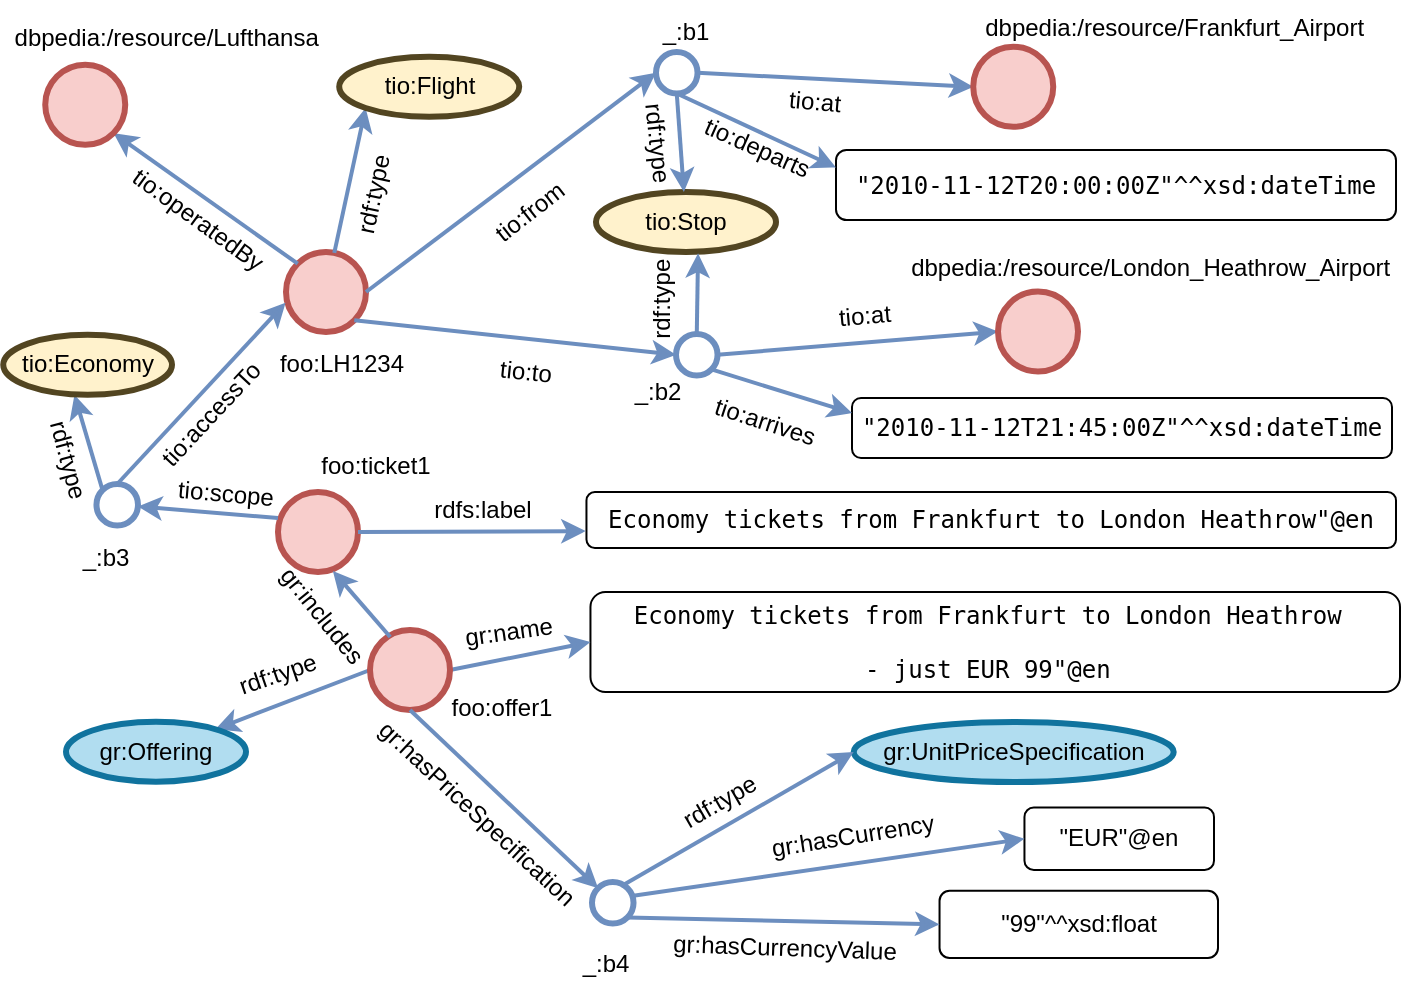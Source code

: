 <mxfile version="20.3.0" type="device"><diagram id="Y75jTk-KJGYCbNqe0n6E" name="Page-1"><mxGraphModel dx="860" dy="1725" grid="1" gridSize="10" guides="1" tooltips="1" connect="1" arrows="1" fold="1" page="1" pageScale="1" pageWidth="827" pageHeight="1169" math="0" shadow="0"><root><mxCell id="0"/><mxCell id="1" parent="0"/><mxCell id="DVhG_GtRtizrIPwF_p6A-2" value="" style="ellipse;whiteSpace=wrap;html=1;aspect=fixed;strokeWidth=3;fillColor=#f8cecc;strokeColor=#b85450;" parent="1" vertex="1"><mxGeometry x="380" y="-270" width="40" height="40" as="geometry"/></mxCell><mxCell id="DVhG_GtRtizrIPwF_p6A-3" value="" style="endArrow=classic;html=1;rounded=0;strokeWidth=2;fillColor=#dae8fc;strokeColor=#6c8ebf;entryX=0;entryY=1;entryDx=0;entryDy=0;" parent="1" source="DVhG_GtRtizrIPwF_p6A-2" target="DVhG_GtRtizrIPwF_p6A-5" edge="1"><mxGeometry width="50" height="50" relative="1" as="geometry"><mxPoint x="450" y="-290" as="sourcePoint"/><mxPoint x="510" y="-320" as="targetPoint"/></mxGeometry></mxCell><mxCell id="DVhG_GtRtizrIPwF_p6A-4" value="foo:&lt;span style=&quot;background-color: initial;&quot;&gt;LH1234&lt;/span&gt;" style="text;html=1;strokeColor=none;fillColor=none;align=center;verticalAlign=middle;whiteSpace=wrap;rounded=0;strokeWidth=3;" parent="1" vertex="1"><mxGeometry x="368" y="-224" width="80" height="20" as="geometry"/></mxCell><mxCell id="DVhG_GtRtizrIPwF_p6A-5" value="tio:Flight" style="ellipse;whiteSpace=wrap;html=1;strokeWidth=3;fillColor=#fff2cc;strokeColor=#524521;" parent="1" vertex="1"><mxGeometry x="406.61" y="-367.61" width="90" height="30" as="geometry"/></mxCell><mxCell id="DVhG_GtRtizrIPwF_p6A-7" value="rdf:type" style="text;html=1;strokeColor=none;fillColor=none;align=center;verticalAlign=middle;whiteSpace=wrap;rounded=0;strokeWidth=3;rotation=282;" parent="1" vertex="1"><mxGeometry x="384" y="-309" width="80" height="20" as="geometry"/></mxCell><mxCell id="DVhG_GtRtizrIPwF_p6A-8" value="" style="endArrow=classic;html=1;rounded=0;strokeWidth=2;fillColor=#dae8fc;strokeColor=#6c8ebf;entryX=0;entryY=0.5;entryDx=0;entryDy=0;exitX=1;exitY=0.5;exitDx=0;exitDy=0;" parent="1" source="DVhG_GtRtizrIPwF_p6A-2" target="DVhG_GtRtizrIPwF_p6A-11" edge="1"><mxGeometry width="50" height="50" relative="1" as="geometry"><mxPoint x="485.509" y="-229.996" as="sourcePoint"/><mxPoint x="590" y="-280.77" as="targetPoint"/></mxGeometry></mxCell><mxCell id="DVhG_GtRtizrIPwF_p6A-9" value="tio:Stop" style="ellipse;whiteSpace=wrap;html=1;strokeWidth=3;fillColor=#fff2cc;strokeColor=#524521;" parent="1" vertex="1"><mxGeometry x="535" y="-300" width="90" height="30" as="geometry"/></mxCell><mxCell id="DVhG_GtRtizrIPwF_p6A-10" value="tio:from" style="text;html=1;strokeColor=none;fillColor=none;align=center;verticalAlign=middle;whiteSpace=wrap;rounded=0;strokeWidth=3;rotation=322;" parent="1" vertex="1"><mxGeometry x="462" y="-300" width="80" height="20" as="geometry"/></mxCell><mxCell id="DVhG_GtRtizrIPwF_p6A-11" value="" style="ellipse;whiteSpace=wrap;html=1;aspect=fixed;strokeWidth=3;fillColor=#FFFFFF;strokeColor=#6c8ebf;" parent="1" vertex="1"><mxGeometry x="565" y="-370.0" width="20.77" height="20.77" as="geometry"/></mxCell><mxCell id="DVhG_GtRtizrIPwF_p6A-12" value="" style="endArrow=classic;html=1;rounded=0;strokeWidth=2;fillColor=#dae8fc;strokeColor=#6c8ebf;entryX=0.567;entryY=1.022;entryDx=0;entryDy=0;entryPerimeter=0;exitX=0.5;exitY=0;exitDx=0;exitDy=0;" parent="1" source="DVhG_GtRtizrIPwF_p6A-22" target="DVhG_GtRtizrIPwF_p6A-9" edge="1"><mxGeometry width="50" height="50" relative="1" as="geometry"><mxPoint x="390.509" y="-259.226" as="sourcePoint"/><mxPoint x="417.942" y="-354.473" as="targetPoint"/></mxGeometry></mxCell><mxCell id="DVhG_GtRtizrIPwF_p6A-15" value="" style="endArrow=classic;html=1;rounded=0;strokeWidth=2;fillColor=#dae8fc;strokeColor=#6c8ebf;exitX=1;exitY=0.5;exitDx=0;exitDy=0;entryX=0;entryY=0.5;entryDx=0;entryDy=0;" parent="1" source="DVhG_GtRtizrIPwF_p6A-11" target="kgs-ZW7h0xtaaqZFNqx9-1" edge="1"><mxGeometry width="50" height="50" relative="1" as="geometry"><mxPoint x="405" y="-240" as="sourcePoint"/><mxPoint x="665" y="-340" as="targetPoint"/></mxGeometry></mxCell><mxCell id="DVhG_GtRtizrIPwF_p6A-19" value="tio:at" style="text;html=1;strokeColor=none;fillColor=none;align=center;verticalAlign=middle;whiteSpace=wrap;rounded=0;strokeWidth=3;rotation=5;" parent="1" vertex="1"><mxGeometry x="614.77" y="-354.61" width="59.23" height="20" as="geometry"/></mxCell><mxCell id="DVhG_GtRtizrIPwF_p6A-20" value="" style="endArrow=classic;html=1;rounded=0;strokeWidth=2;fillColor=#dae8fc;strokeColor=#6c8ebf;entryX=0;entryY=0.5;entryDx=0;entryDy=0;exitX=1;exitY=1;exitDx=0;exitDy=0;" parent="1" source="DVhG_GtRtizrIPwF_p6A-2" target="DVhG_GtRtizrIPwF_p6A-22" edge="1"><mxGeometry width="50" height="50" relative="1" as="geometry"><mxPoint x="430" y="-109" as="sourcePoint"/><mxPoint x="600" y="-139.77" as="targetPoint"/></mxGeometry></mxCell><mxCell id="DVhG_GtRtizrIPwF_p6A-21" value="tio:to" style="text;html=1;strokeColor=none;fillColor=none;align=center;verticalAlign=middle;whiteSpace=wrap;rounded=0;strokeWidth=3;rotation=6;" parent="1" vertex="1"><mxGeometry x="460" y="-220" width="80" height="20" as="geometry"/></mxCell><mxCell id="DVhG_GtRtizrIPwF_p6A-22" value="" style="ellipse;whiteSpace=wrap;html=1;aspect=fixed;strokeWidth=3;fillColor=#FFFFFF;strokeColor=#6c8ebf;" parent="1" vertex="1"><mxGeometry x="575" y="-229.0" width="20.77" height="20.77" as="geometry"/></mxCell><mxCell id="DVhG_GtRtizrIPwF_p6A-23" value="rdf:type" style="text;html=1;strokeColor=none;fillColor=none;align=center;verticalAlign=middle;whiteSpace=wrap;rounded=0;strokeWidth=3;rotation=-90;" parent="1" vertex="1"><mxGeometry x="546" y="-256.61" width="45" height="20" as="geometry"/></mxCell><mxCell id="DVhG_GtRtizrIPwF_p6A-25" value="tio:at" style="text;html=1;strokeColor=none;fillColor=none;align=center;verticalAlign=middle;whiteSpace=wrap;rounded=0;strokeWidth=3;rotation=355;" parent="1" vertex="1"><mxGeometry x="640" y="-247.61" width="59.23" height="20" as="geometry"/></mxCell><mxCell id="DVhG_GtRtizrIPwF_p6A-27" value="" style="endArrow=classic;html=1;rounded=0;strokeWidth=2;fillColor=#dae8fc;strokeColor=#6c8ebf;exitX=1;exitY=0.5;exitDx=0;exitDy=0;entryX=0;entryY=0.5;entryDx=0;entryDy=0;" parent="1" source="DVhG_GtRtizrIPwF_p6A-22" target="kgs-ZW7h0xtaaqZFNqx9-3" edge="1"><mxGeometry width="50" height="50" relative="1" as="geometry"><mxPoint x="595.77" y="-249.615" as="sourcePoint"/><mxPoint x="665" y="-249.61" as="targetPoint"/></mxGeometry></mxCell><mxCell id="DVhG_GtRtizrIPwF_p6A-29" value="&lt;pre&gt;&quot;2010-11-12T20:00:00Z&quot;^^xsd:dateTime&lt;/pre&gt;" style="rounded=1;whiteSpace=wrap;html=1;strokeColor=#000000;strokeWidth=1;fontColor=#000000;fillColor=#FFFFFF;" parent="1" vertex="1"><mxGeometry x="655" y="-321" width="280" height="35" as="geometry"/></mxCell><mxCell id="DVhG_GtRtizrIPwF_p6A-31" value="tio:departs" style="text;html=1;strokeColor=none;fillColor=none;align=center;verticalAlign=middle;whiteSpace=wrap;rounded=0;strokeWidth=3;rotation=24;" parent="1" vertex="1"><mxGeometry x="585.77" y="-331.61" width="59.23" height="20" as="geometry"/></mxCell><mxCell id="DVhG_GtRtizrIPwF_p6A-32" value="" style="endArrow=classic;html=1;rounded=0;strokeWidth=2;fillColor=#dae8fc;strokeColor=#6c8ebf;exitX=0.5;exitY=1;exitDx=0;exitDy=0;entryX=0;entryY=0.25;entryDx=0;entryDy=0;" parent="1" target="DVhG_GtRtizrIPwF_p6A-29" edge="1"><mxGeometry width="50" height="50" relative="1" as="geometry"><mxPoint x="575.385" y="-349.23" as="sourcePoint"/><mxPoint x="655" y="-320" as="targetPoint"/></mxGeometry></mxCell><mxCell id="DVhG_GtRtizrIPwF_p6A-33" value="" style="endArrow=classic;html=1;rounded=0;strokeWidth=2;fillColor=#dae8fc;strokeColor=#6c8ebf;exitX=0.5;exitY=1;exitDx=0;exitDy=0;" parent="1" source="DVhG_GtRtizrIPwF_p6A-11" target="DVhG_GtRtizrIPwF_p6A-9" edge="1"><mxGeometry width="50" height="50" relative="1" as="geometry"><mxPoint x="595.385" y="-219" as="sourcePoint"/><mxPoint x="596.03" y="-259.34" as="targetPoint"/></mxGeometry></mxCell><mxCell id="DVhG_GtRtizrIPwF_p6A-34" value="&lt;pre&gt;&quot;2010-11-12T21:45:00Z&quot;^^xsd:dateTime&lt;/pre&gt;" style="rounded=1;whiteSpace=wrap;html=1;strokeColor=#000000;strokeWidth=1;fontColor=#000000;fillColor=#FFFFFF;" parent="1" vertex="1"><mxGeometry x="663" y="-197" width="270" height="30" as="geometry"/></mxCell><mxCell id="DVhG_GtRtizrIPwF_p6A-35" value="tio:arrives" style="text;html=1;strokeColor=none;fillColor=none;align=center;verticalAlign=middle;whiteSpace=wrap;rounded=0;strokeWidth=3;rotation=18;" parent="1" vertex="1"><mxGeometry x="589.77" y="-194.61" width="59.23" height="20" as="geometry"/></mxCell><mxCell id="DVhG_GtRtizrIPwF_p6A-36" value="" style="endArrow=classic;html=1;rounded=0;strokeWidth=2;fillColor=#dae8fc;strokeColor=#6c8ebf;entryX=0;entryY=0.25;entryDx=0;entryDy=0;exitX=1;exitY=1;exitDx=0;exitDy=0;" parent="1" source="DVhG_GtRtizrIPwF_p6A-22" target="DVhG_GtRtizrIPwF_p6A-34" edge="1"><mxGeometry width="50" height="50" relative="1" as="geometry"><mxPoint x="595.385" y="-219" as="sourcePoint"/><mxPoint x="596.03" y="-259.34" as="targetPoint"/></mxGeometry></mxCell><mxCell id="DVhG_GtRtizrIPwF_p6A-37" value="rdf:type" style="text;html=1;strokeColor=none;fillColor=none;align=center;verticalAlign=middle;whiteSpace=wrap;rounded=0;strokeWidth=3;rotation=84;" parent="1" vertex="1"><mxGeometry x="542.77" y="-334.61" width="45" height="20" as="geometry"/></mxCell><mxCell id="DVhG_GtRtizrIPwF_p6A-38" value="" style="endArrow=classic;html=1;rounded=0;strokeWidth=2;fillColor=#dae8fc;strokeColor=#6c8ebf;exitX=0;exitY=0;exitDx=0;exitDy=0;entryX=1;entryY=1;entryDx=0;entryDy=0;" parent="1" source="DVhG_GtRtizrIPwF_p6A-2" target="aLuQK2PWUR2nA1JNxNsg-1" edge="1"><mxGeometry width="50" height="50" relative="1" as="geometry"><mxPoint x="430" y="-240" as="sourcePoint"/><mxPoint x="300" y="-340" as="targetPoint"/></mxGeometry></mxCell><mxCell id="DVhG_GtRtizrIPwF_p6A-40" value="tio:operatedBy" style="text;html=1;strokeColor=none;fillColor=none;align=center;verticalAlign=middle;whiteSpace=wrap;rounded=0;strokeWidth=3;rotation=36;" parent="1" vertex="1"><mxGeometry x="296" y="-296" width="80" height="20" as="geometry"/></mxCell><mxCell id="DVhG_GtRtizrIPwF_p6A-43" value="" style="ellipse;whiteSpace=wrap;html=1;aspect=fixed;strokeWidth=3;fillColor=#f8cecc;strokeColor=#b85450;" parent="1" vertex="1"><mxGeometry x="376" y="-150" width="40" height="40" as="geometry"/></mxCell><mxCell id="DVhG_GtRtizrIPwF_p6A-44" value="foo:ticket1" style="text;html=1;strokeColor=none;fillColor=none;align=center;verticalAlign=middle;whiteSpace=wrap;rounded=0;strokeWidth=3;" parent="1" vertex="1"><mxGeometry x="385" y="-173" width="80" height="20" as="geometry"/></mxCell><mxCell id="DVhG_GtRtizrIPwF_p6A-45" value="&lt;pre&gt;Economy tickets from Frankfurt to London Heathrow&quot;@en&lt;/pre&gt;" style="rounded=1;whiteSpace=wrap;html=1;strokeColor=#000000;strokeWidth=1;fontColor=#000000;fillColor=#FFFFFF;" parent="1" vertex="1"><mxGeometry x="530.23" y="-150" width="404.77" height="28" as="geometry"/></mxCell><mxCell id="DVhG_GtRtizrIPwF_p6A-46" value="rdfs:label" style="text;html=1;strokeColor=none;fillColor=none;align=center;verticalAlign=middle;whiteSpace=wrap;rounded=0;strokeWidth=3;rotation=0;" parent="1" vertex="1"><mxGeometry x="449" y="-151" width="59.23" height="20" as="geometry"/></mxCell><mxCell id="DVhG_GtRtizrIPwF_p6A-47" value="" style="endArrow=classic;html=1;rounded=0;strokeWidth=2;fillColor=#dae8fc;strokeColor=#6c8ebf;entryX=-0.001;entryY=0.698;entryDx=0;entryDy=0;entryPerimeter=0;" parent="1" source="DVhG_GtRtizrIPwF_p6A-43" target="DVhG_GtRtizrIPwF_p6A-45" edge="1"><mxGeometry width="50" height="50" relative="1" as="geometry"><mxPoint x="482.958" y="-148.002" as="sourcePoint"/><mxPoint x="550" y="-124" as="targetPoint"/></mxGeometry></mxCell><mxCell id="DVhG_GtRtizrIPwF_p6A-49" value="" style="endArrow=classic;html=1;rounded=0;strokeWidth=2;fillColor=#dae8fc;strokeColor=#6c8ebf;exitX=0;exitY=0.325;exitDx=0;exitDy=0;exitPerimeter=0;" parent="1" source="DVhG_GtRtizrIPwF_p6A-43" target="DVhG_GtRtizrIPwF_p6A-51" edge="1"><mxGeometry width="50" height="50" relative="1" as="geometry"><mxPoint x="365.858" y="-139.142" as="sourcePoint"/><mxPoint x="290" y="-135" as="targetPoint"/></mxGeometry></mxCell><mxCell id="DVhG_GtRtizrIPwF_p6A-50" value="tio:scope" style="text;html=1;strokeColor=none;fillColor=none;align=center;verticalAlign=middle;whiteSpace=wrap;rounded=0;strokeWidth=3;rotation=5;" parent="1" vertex="1"><mxGeometry x="320" y="-159" width="60" height="20" as="geometry"/></mxCell><mxCell id="DVhG_GtRtizrIPwF_p6A-51" value="" style="ellipse;whiteSpace=wrap;html=1;aspect=fixed;strokeWidth=3;fillColor=#FFFFFF;strokeColor=#6c8ebf;" parent="1" vertex="1"><mxGeometry x="285.23" y="-154.0" width="20.77" height="20.77" as="geometry"/></mxCell><mxCell id="DVhG_GtRtizrIPwF_p6A-52" value="" style="endArrow=classic;html=1;rounded=0;strokeWidth=2;fillColor=#dae8fc;strokeColor=#6c8ebf;exitX=0.5;exitY=0;exitDx=0;exitDy=0;entryX=-0.006;entryY=0.635;entryDx=0;entryDy=0;entryPerimeter=0;" parent="1" source="DVhG_GtRtizrIPwF_p6A-51" target="DVhG_GtRtizrIPwF_p6A-2" edge="1"><mxGeometry width="50" height="50" relative="1" as="geometry"><mxPoint x="390" y="-100" as="sourcePoint"/><mxPoint x="309.997" y="-102.36" as="targetPoint"/></mxGeometry></mxCell><mxCell id="DVhG_GtRtizrIPwF_p6A-53" value="tio:accessTo" style="text;html=1;strokeColor=none;fillColor=none;align=center;verticalAlign=middle;whiteSpace=wrap;rounded=0;strokeWidth=3;rotation=313;" parent="1" vertex="1"><mxGeometry x="313" y="-198.61" width="60" height="20" as="geometry"/></mxCell><mxCell id="DVhG_GtRtizrIPwF_p6A-54" value="" style="endArrow=classic;html=1;rounded=0;strokeWidth=2;fillColor=#dae8fc;strokeColor=#6c8ebf;exitX=0;exitY=0.5;exitDx=0;exitDy=0;" parent="1" source="DVhG_GtRtizrIPwF_p6A-59" target="DVhG_GtRtizrIPwF_p6A-55" edge="1"><mxGeometry width="50" height="50" relative="1" as="geometry"><mxPoint x="390" y="-115" as="sourcePoint"/><mxPoint x="340" y="-65" as="targetPoint"/></mxGeometry></mxCell><mxCell id="DVhG_GtRtizrIPwF_p6A-55" value="gr:Offering" style="ellipse;whiteSpace=wrap;html=1;strokeWidth=3;fillColor=#b1ddf0;strokeColor=#10739e;" parent="1" vertex="1"><mxGeometry x="270" y="-35.14" width="90" height="30" as="geometry"/></mxCell><mxCell id="DVhG_GtRtizrIPwF_p6A-56" value="&lt;pre&gt;Economy tickets from Frankfurt to London Heathrow &lt;/pre&gt;&lt;pre&gt;- just EUR 99&quot;@en &lt;/pre&gt;" style="rounded=1;whiteSpace=wrap;html=1;strokeColor=#000000;strokeWidth=1;fontColor=#000000;fillColor=#FFFFFF;" parent="1" vertex="1"><mxGeometry x="532.23" y="-100" width="404.77" height="50" as="geometry"/></mxCell><mxCell id="DVhG_GtRtizrIPwF_p6A-57" value="gr:name" style="text;html=1;strokeColor=none;fillColor=none;align=center;verticalAlign=middle;whiteSpace=wrap;rounded=0;strokeWidth=3;rotation=352;" parent="1" vertex="1"><mxGeometry x="462" y="-90.0" width="59.23" height="20" as="geometry"/></mxCell><mxCell id="DVhG_GtRtizrIPwF_p6A-58" value="" style="endArrow=classic;html=1;rounded=0;strokeWidth=2;fillColor=#dae8fc;strokeColor=#6c8ebf;entryX=0;entryY=0.5;entryDx=0;entryDy=0;exitX=1;exitY=0.5;exitDx=0;exitDy=0;" parent="1" source="DVhG_GtRtizrIPwF_p6A-59" target="DVhG_GtRtizrIPwF_p6A-56" edge="1"><mxGeometry width="50" height="50" relative="1" as="geometry"><mxPoint x="419.999" y="-58.809" as="sourcePoint"/><mxPoint x="486.26" y="-127.07" as="targetPoint"/></mxGeometry></mxCell><mxCell id="DVhG_GtRtizrIPwF_p6A-59" value="" style="ellipse;whiteSpace=wrap;html=1;aspect=fixed;strokeWidth=3;fillColor=#f8cecc;strokeColor=#b85450;" parent="1" vertex="1"><mxGeometry x="422" y="-81" width="40" height="40" as="geometry"/></mxCell><mxCell id="DVhG_GtRtizrIPwF_p6A-60" value="foo:offer1" style="text;html=1;strokeColor=none;fillColor=none;align=center;verticalAlign=middle;whiteSpace=wrap;rounded=0;strokeWidth=3;" parent="1" vertex="1"><mxGeometry x="447.62" y="-51.69" width="80" height="20" as="geometry"/></mxCell><mxCell id="DVhG_GtRtizrIPwF_p6A-61" style="edgeStyle=orthogonalEdgeStyle;rounded=0;orthogonalLoop=1;jettySize=auto;html=1;exitX=0.5;exitY=1;exitDx=0;exitDy=0;strokeWidth=2;fontColor=#000000;" parent="1" edge="1"><mxGeometry relative="1" as="geometry"><mxPoint x="533.39" y="-43" as="sourcePoint"/><mxPoint x="533.39" y="-43" as="targetPoint"/></mxGeometry></mxCell><mxCell id="DVhG_GtRtizrIPwF_p6A-63" value="" style="endArrow=classic;html=1;rounded=0;strokeWidth=2;fillColor=#dae8fc;strokeColor=#6c8ebf;exitX=0.253;exitY=0.087;exitDx=0;exitDy=0;entryX=0.686;entryY=0.986;entryDx=0;entryDy=0;exitPerimeter=0;entryPerimeter=0;" parent="1" source="DVhG_GtRtizrIPwF_p6A-59" target="DVhG_GtRtizrIPwF_p6A-43" edge="1"><mxGeometry width="50" height="50" relative="1" as="geometry"><mxPoint x="390" y="-40" as="sourcePoint"/><mxPoint x="410" y="-110" as="targetPoint"/></mxGeometry></mxCell><mxCell id="DVhG_GtRtizrIPwF_p6A-64" value="gr:includes" style="text;html=1;strokeColor=none;fillColor=none;align=center;verticalAlign=middle;whiteSpace=wrap;rounded=0;strokeWidth=3;rotation=51;" parent="1" vertex="1"><mxGeometry x="368" y="-98" width="60" height="20" as="geometry"/></mxCell><mxCell id="DVhG_GtRtizrIPwF_p6A-65" value="" style="endArrow=classic;html=1;rounded=0;strokeWidth=2;fillColor=#dae8fc;strokeColor=#6c8ebf;entryX=0.422;entryY=1;entryDx=0;entryDy=0;exitX=0;exitY=0;exitDx=0;exitDy=0;entryPerimeter=0;" parent="1" source="DVhG_GtRtizrIPwF_p6A-51" target="DVhG_GtRtizrIPwF_p6A-66" edge="1"><mxGeometry width="50" height="50" relative="1" as="geometry"><mxPoint x="195.561" y="-137.821" as="sourcePoint"/><mxPoint x="300" y="-188.61" as="targetPoint"/></mxGeometry></mxCell><mxCell id="DVhG_GtRtizrIPwF_p6A-66" value="tio:Economy" style="ellipse;whiteSpace=wrap;html=1;strokeWidth=3;fillColor=#fff2cc;strokeColor=#524521;" parent="1" vertex="1"><mxGeometry x="238.62" y="-228.61" width="84.38" height="30" as="geometry"/></mxCell><mxCell id="DVhG_GtRtizrIPwF_p6A-67" value="rdf:type" style="text;html=1;strokeColor=none;fillColor=none;align=center;verticalAlign=middle;whiteSpace=wrap;rounded=0;strokeWidth=3;rotation=341;" parent="1" vertex="1"><mxGeometry x="346.22" y="-63.31" width="60.39" height="8.61" as="geometry"/></mxCell><mxCell id="DVhG_GtRtizrIPwF_p6A-69" value="_:b3" style="text;html=1;strokeColor=none;fillColor=none;align=center;verticalAlign=middle;whiteSpace=wrap;rounded=0;strokeWidth=3;rotation=0;" parent="1" vertex="1"><mxGeometry x="259.62" y="-127" width="60" height="20" as="geometry"/></mxCell><mxCell id="DVhG_GtRtizrIPwF_p6A-71" value="_:b1" style="text;html=1;strokeColor=none;fillColor=none;align=center;verticalAlign=middle;whiteSpace=wrap;rounded=0;strokeWidth=3;rotation=0;" parent="1" vertex="1"><mxGeometry x="550" y="-390" width="60" height="20" as="geometry"/></mxCell><mxCell id="DVhG_GtRtizrIPwF_p6A-72" value="_:b2" style="text;html=1;strokeColor=none;fillColor=none;align=center;verticalAlign=middle;whiteSpace=wrap;rounded=0;strokeWidth=3;rotation=0;" parent="1" vertex="1"><mxGeometry x="535.77" y="-209.61" width="60" height="20" as="geometry"/></mxCell><mxCell id="DVhG_GtRtizrIPwF_p6A-73" value="" style="endArrow=classic;html=1;rounded=0;strokeWidth=2;fillColor=#dae8fc;strokeColor=#6c8ebf;exitX=0.5;exitY=1;exitDx=0;exitDy=0;entryX=0;entryY=0;entryDx=0;entryDy=0;" parent="1" source="DVhG_GtRtizrIPwF_p6A-59" target="DVhG_GtRtizrIPwF_p6A-75" edge="1"><mxGeometry width="50" height="50" relative="1" as="geometry"><mxPoint x="440" y="-40" as="sourcePoint"/><mxPoint x="480" y="60" as="targetPoint"/></mxGeometry></mxCell><mxCell id="DVhG_GtRtizrIPwF_p6A-75" value="" style="ellipse;whiteSpace=wrap;html=1;aspect=fixed;strokeWidth=3;fillColor=#FFFFFF;strokeColor=#6c8ebf;" parent="1" vertex="1"><mxGeometry x="533" y="45.0" width="20.77" height="20.77" as="geometry"/></mxCell><mxCell id="DVhG_GtRtizrIPwF_p6A-76" value="gr:hasPriceSpecification" style="text;html=1;strokeColor=none;fillColor=none;align=center;verticalAlign=middle;whiteSpace=wrap;rounded=0;strokeWidth=3;rotation=43;" parent="1" vertex="1"><mxGeometry x="446" y="1.0" width="59.23" height="20" as="geometry"/></mxCell><mxCell id="DVhG_GtRtizrIPwF_p6A-78" value="_:b4" style="text;html=1;strokeColor=none;fillColor=none;align=center;verticalAlign=middle;whiteSpace=wrap;rounded=0;strokeWidth=3;rotation=0;" parent="1" vertex="1"><mxGeometry x="510.39" y="76.0" width="60" height="20" as="geometry"/></mxCell><mxCell id="DVhG_GtRtizrIPwF_p6A-80" value="&lt;pre&gt;&lt;span style=&quot;font-family: Helvetica; text-align: left;&quot;&gt;&quot;EUR&quot;@en&lt;/span&gt;&lt;br&gt;&lt;/pre&gt;" style="rounded=1;whiteSpace=wrap;html=1;strokeColor=#000000;strokeWidth=1;fontColor=#000000;fillColor=#FFFFFF;" parent="1" vertex="1"><mxGeometry x="749.23" y="7.77" width="94.77" height="31.23" as="geometry"/></mxCell><mxCell id="DVhG_GtRtizrIPwF_p6A-81" value="gr:hasCurrency" style="text;html=1;strokeColor=none;fillColor=none;align=center;verticalAlign=middle;whiteSpace=wrap;rounded=0;strokeWidth=3;rotation=351;" parent="1" vertex="1"><mxGeometry x="634" y="12.0" width="59.23" height="20" as="geometry"/></mxCell><mxCell id="DVhG_GtRtizrIPwF_p6A-82" value="" style="endArrow=classic;html=1;rounded=0;strokeWidth=2;fillColor=#dae8fc;strokeColor=#6c8ebf;entryX=0;entryY=0.5;entryDx=0;entryDy=0;exitX=0.954;exitY=0.336;exitDx=0;exitDy=0;exitPerimeter=0;" parent="1" source="DVhG_GtRtizrIPwF_p6A-75" target="DVhG_GtRtizrIPwF_p6A-80" edge="1"><mxGeometry width="50" height="50" relative="1" as="geometry"><mxPoint x="565" y="-35" as="sourcePoint"/><mxPoint x="621.26" y="-112.07" as="targetPoint"/></mxGeometry></mxCell><mxCell id="DVhG_GtRtizrIPwF_p6A-83" value="&lt;pre&gt;&lt;span style=&quot;font-family: Helvetica; text-align: left;&quot;&gt;&quot;99&quot;^^xsd:float&lt;/span&gt;&lt;br&gt;&lt;/pre&gt;" style="rounded=1;whiteSpace=wrap;html=1;strokeColor=#000000;strokeWidth=1;fontColor=#000000;fillColor=#FFFFFF;" parent="1" vertex="1"><mxGeometry x="706.77" y="49.39" width="139.23" height="33.61" as="geometry"/></mxCell><mxCell id="DVhG_GtRtizrIPwF_p6A-84" value="&lt;span style=&quot;text-align: left;&quot;&gt;gr:hasCurrencyValue&lt;/span&gt;" style="text;html=1;strokeColor=none;fillColor=none;align=center;verticalAlign=middle;whiteSpace=wrap;rounded=0;strokeWidth=3;rotation=2;" parent="1" vertex="1"><mxGeometry x="599.62" y="68" width="59.23" height="20" as="geometry"/></mxCell><mxCell id="DVhG_GtRtizrIPwF_p6A-85" value="" style="endArrow=classic;html=1;rounded=0;strokeWidth=2;fillColor=#dae8fc;strokeColor=#6c8ebf;entryX=0;entryY=0.5;entryDx=0;entryDy=0;exitX=1;exitY=1;exitDx=0;exitDy=0;" parent="1" source="DVhG_GtRtizrIPwF_p6A-75" target="DVhG_GtRtizrIPwF_p6A-83" edge="1"><mxGeometry width="50" height="50" relative="1" as="geometry"><mxPoint x="577.62" y="100" as="sourcePoint"/><mxPoint x="633.88" y="22.93" as="targetPoint"/></mxGeometry></mxCell><mxCell id="DVhG_GtRtizrIPwF_p6A-86" value="&lt;span style=&quot;text-align: left;&quot;&gt;gr:UnitPriceSpecification&lt;/span&gt;" style="ellipse;whiteSpace=wrap;html=1;strokeWidth=3;fillColor=#b1ddf0;strokeColor=#10739e;" parent="1" vertex="1"><mxGeometry x="663.85" y="-35" width="160" height="30" as="geometry"/></mxCell><mxCell id="DVhG_GtRtizrIPwF_p6A-87" value="rdf:type" style="text;html=1;strokeColor=none;fillColor=none;align=center;verticalAlign=middle;whiteSpace=wrap;rounded=0;strokeWidth=3;rotation=330;" parent="1" vertex="1"><mxGeometry x="556.77" y="-5" width="80" height="20" as="geometry"/></mxCell><mxCell id="DVhG_GtRtizrIPwF_p6A-88" value="" style="endArrow=classic;html=1;rounded=0;strokeWidth=2;fillColor=#dae8fc;strokeColor=#6c8ebf;entryX=0;entryY=0.5;entryDx=0;entryDy=0;exitX=0.701;exitY=0.104;exitDx=0;exitDy=0;exitPerimeter=0;" parent="1" source="DVhG_GtRtizrIPwF_p6A-75" target="DVhG_GtRtizrIPwF_p6A-86" edge="1"><mxGeometry width="50" height="50" relative="1" as="geometry"><mxPoint x="560.728" y="58.042" as="sourcePoint"/><mxPoint x="700.23" y="-20" as="targetPoint"/></mxGeometry></mxCell><mxCell id="aLuQK2PWUR2nA1JNxNsg-1" value="" style="ellipse;whiteSpace=wrap;html=1;aspect=fixed;strokeWidth=3;fillColor=#f8cecc;strokeColor=#b85450;" parent="1" vertex="1"><mxGeometry x="259.62" y="-363.61" width="40" height="40" as="geometry"/></mxCell><mxCell id="aLuQK2PWUR2nA1JNxNsg-2" value="dbpedia:/resource/Lufthansa&amp;nbsp; &amp;nbsp;" style="text;html=1;strokeColor=none;fillColor=none;align=center;verticalAlign=middle;whiteSpace=wrap;rounded=0;strokeWidth=3;" parent="1" vertex="1"><mxGeometry x="255" y="-372.22" width="134" height="4.61" as="geometry"/></mxCell><mxCell id="kgs-ZW7h0xtaaqZFNqx9-1" value="" style="ellipse;whiteSpace=wrap;html=1;aspect=fixed;strokeWidth=3;fillColor=#f8cecc;strokeColor=#b85450;" parent="1" vertex="1"><mxGeometry x="723.62" y="-372.61" width="40" height="40" as="geometry"/></mxCell><mxCell id="kgs-ZW7h0xtaaqZFNqx9-2" value="&lt;div style=&quot;text-align: start;&quot;&gt;&lt;span style=&quot;background-color: initial;&quot;&gt;dbpedia:/resource/Frankfurt_Airport&lt;/span&gt;&lt;span style=&quot;background-color: initial;&quot;&gt;&amp;nbsp; &amp;nbsp;&lt;/span&gt;&lt;/div&gt;" style="text;html=1;strokeColor=none;fillColor=none;align=center;verticalAlign=middle;whiteSpace=wrap;rounded=0;strokeWidth=3;" parent="1" vertex="1"><mxGeometry x="759" y="-395.19" width="134" height="40.39" as="geometry"/></mxCell><mxCell id="kgs-ZW7h0xtaaqZFNqx9-3" value="" style="ellipse;whiteSpace=wrap;html=1;aspect=fixed;strokeWidth=3;fillColor=#f8cecc;strokeColor=#b85450;" parent="1" vertex="1"><mxGeometry x="736" y="-250.23" width="40" height="40" as="geometry"/></mxCell><mxCell id="kgs-ZW7h0xtaaqZFNqx9-4" value="&lt;div style=&quot;text-align: start;&quot;&gt;&lt;span style=&quot;background-color: initial;&quot;&gt;dbpedia:/resource/London_Heathrow_Airport&lt;/span&gt;&lt;span style=&quot;background-color: initial;&quot;&gt;&amp;nbsp; &amp;nbsp;&lt;/span&gt;&lt;/div&gt;" style="text;html=1;strokeColor=none;fillColor=none;align=center;verticalAlign=middle;whiteSpace=wrap;rounded=0;strokeWidth=3;" parent="1" vertex="1"><mxGeometry x="746.62" y="-275.39" width="134" height="40.39" as="geometry"/></mxCell><mxCell id="ZYUeIrJMmdxv54j9Nxkc-1" value="rdf:type" style="text;html=1;strokeColor=none;fillColor=none;align=center;verticalAlign=middle;whiteSpace=wrap;rounded=0;strokeWidth=3;rotation=75;" parent="1" vertex="1"><mxGeometry x="242.23" y="-170" width="57" height="8.61" as="geometry"/></mxCell></root></mxGraphModel></diagram></mxfile>